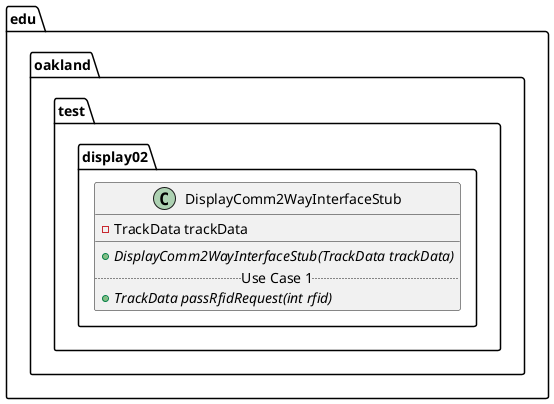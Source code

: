 @startuml DisplayComm2WayInterfaceStub

package edu.oakland.test.display02 {
    class DisplayComm2WayInterfaceStub {
        - TrackData trackData
        __
        {abstract} + DisplayComm2WayInterfaceStub(TrackData trackData)
        .. Use Case 1 ..
        {abstract} + TrackData passRfidRequest(int rfid)
    }
}

@enduml